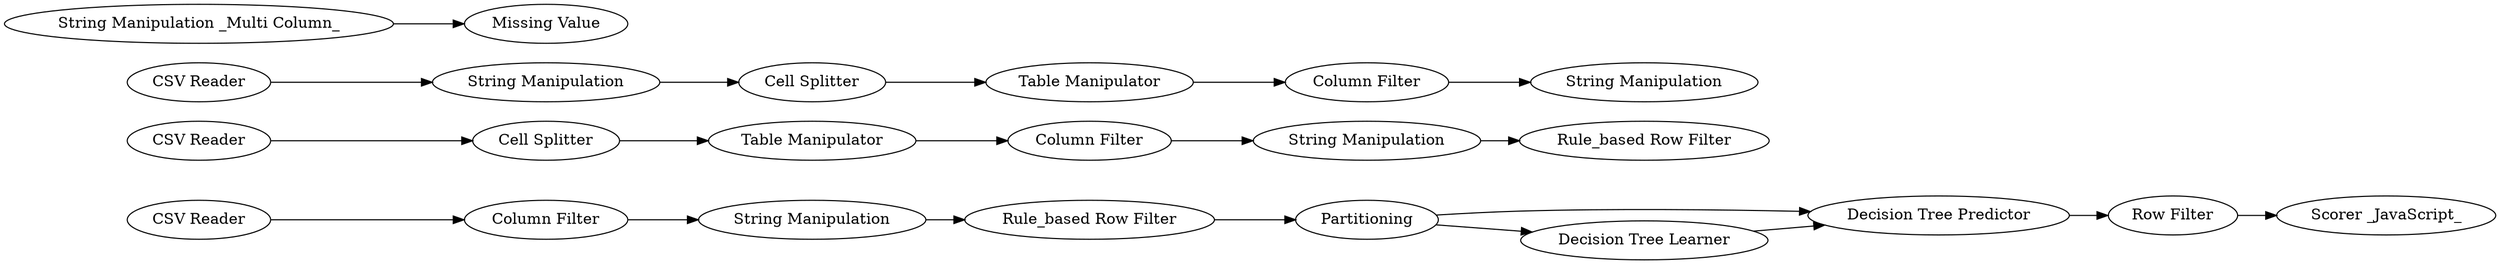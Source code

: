 digraph {
	4 -> 39
	34 -> 35
	35 -> 30
	2 -> 4
	39 -> 37
	18 -> 19
	22 -> 25
	9 -> 27
	31 -> 33
	17 -> 18
	20 -> 22
	33 -> 34
	30 -> 36
	38 -> 9
	3 -> 4
	19 -> 20
	29 -> 2
	2 -> 3
	28 -> 12
	27 -> 29
	27 [label="String Manipulation"]
	9 [label="Column Filter"]
	18 [label="String Manipulation"]
	17 [label="CSV Reader"]
	3 [label="Decision Tree Learner"]
	19 [label="Cell Splitter"]
	31 [label="CSV Reader"]
	25 [label="String Manipulation"]
	12 [label="Missing Value"]
	22 [label="Column Filter"]
	28 [label="String Manipulation _Multi Column_"]
	4 [label="Decision Tree Predictor"]
	38 [label="CSV Reader"]
	20 [label="Table Manipulator"]
	35 [label="Column Filter"]
	34 [label="Table Manipulator"]
	29 [label="Rule_based Row Filter"]
	36 [label="Rule_based Row Filter"]
	39 [label="Row Filter"]
	33 [label="Cell Splitter"]
	30 [label="String Manipulation"]
	2 [label=Partitioning]
	37 [label="Scorer _JavaScript_"]
	rankdir=LR
}
